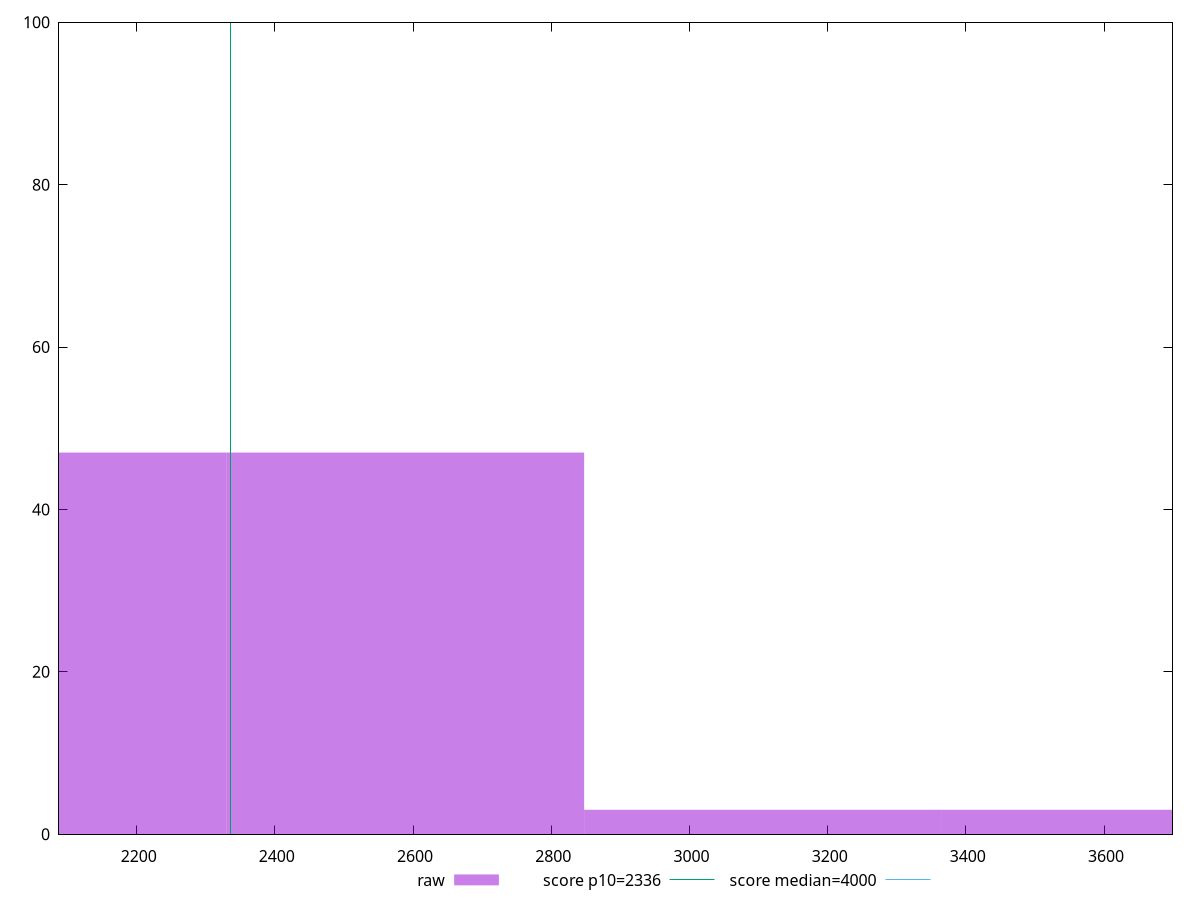 reset

$raw <<EOF
3624.232105117666 3
2588.7372179411896 47
2070.989774352952 47
3106.4846615294277 3
EOF

set key outside below
set boxwidth 517.747443588238
set xrange [2087.5954999999994:3699.0849999999996]
set yrange [0:100]
set trange [0:100]
set style fill transparent solid 0.5 noborder

set parametric
set terminal svg size 640, 490 enhanced background rgb 'white'
set output "report_00013_2021-02-09T12-04-24.940Z/first-contentful-paint/samples/pages+cached+noadtech/raw/histogram.svg"

plot $raw title "raw" with boxes, \
     2336,t title "score p10=2336", \
     4000,t title "score median=4000"

reset
